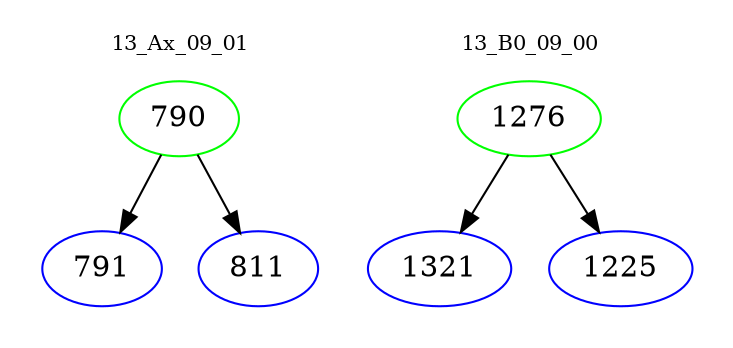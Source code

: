 digraph{
subgraph cluster_0 {
color = white
label = "13_Ax_09_01";
fontsize=10;
T0_790 [label="790", color="green"]
T0_790 -> T0_791 [color="black"]
T0_791 [label="791", color="blue"]
T0_790 -> T0_811 [color="black"]
T0_811 [label="811", color="blue"]
}
subgraph cluster_1 {
color = white
label = "13_B0_09_00";
fontsize=10;
T1_1276 [label="1276", color="green"]
T1_1276 -> T1_1321 [color="black"]
T1_1321 [label="1321", color="blue"]
T1_1276 -> T1_1225 [color="black"]
T1_1225 [label="1225", color="blue"]
}
}
